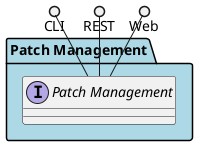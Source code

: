 @startuml



package "Patch Management" #lightblue {

    interface "Patch Management" as i {
    
    }
}

CLI ()-- i
REST ()-- i
Web ()-- i

package "Patch Management" #lightblue {
    
}



@enduml
